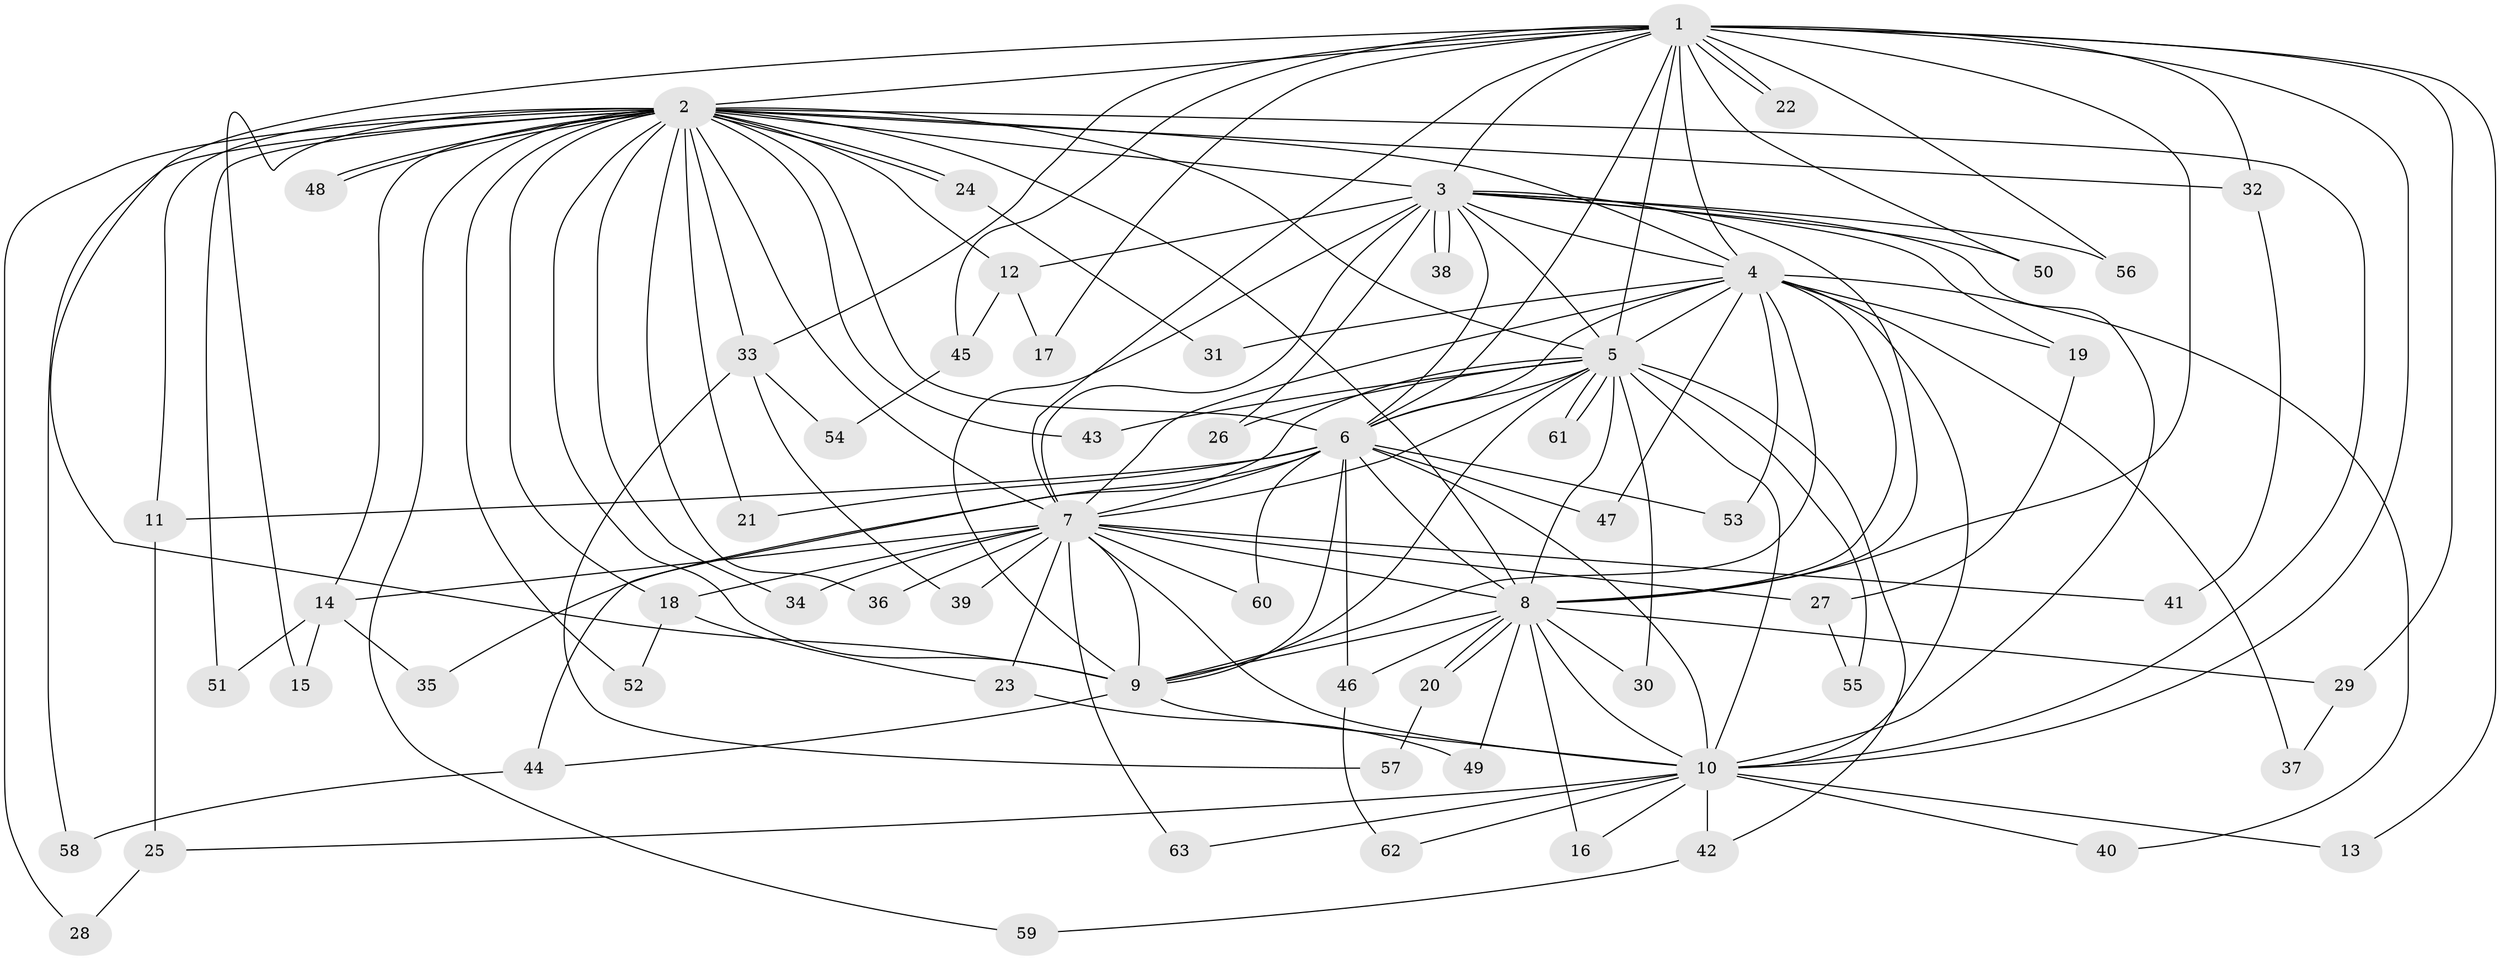 // Generated by graph-tools (version 1.1) at 2025/49/03/09/25 03:49:30]
// undirected, 63 vertices, 151 edges
graph export_dot {
graph [start="1"]
  node [color=gray90,style=filled];
  1;
  2;
  3;
  4;
  5;
  6;
  7;
  8;
  9;
  10;
  11;
  12;
  13;
  14;
  15;
  16;
  17;
  18;
  19;
  20;
  21;
  22;
  23;
  24;
  25;
  26;
  27;
  28;
  29;
  30;
  31;
  32;
  33;
  34;
  35;
  36;
  37;
  38;
  39;
  40;
  41;
  42;
  43;
  44;
  45;
  46;
  47;
  48;
  49;
  50;
  51;
  52;
  53;
  54;
  55;
  56;
  57;
  58;
  59;
  60;
  61;
  62;
  63;
  1 -- 2;
  1 -- 3;
  1 -- 4;
  1 -- 5;
  1 -- 6;
  1 -- 7;
  1 -- 8;
  1 -- 9;
  1 -- 10;
  1 -- 13;
  1 -- 17;
  1 -- 22;
  1 -- 22;
  1 -- 29;
  1 -- 32;
  1 -- 33;
  1 -- 45;
  1 -- 50;
  1 -- 56;
  2 -- 3;
  2 -- 4;
  2 -- 5;
  2 -- 6;
  2 -- 7;
  2 -- 8;
  2 -- 9;
  2 -- 10;
  2 -- 11;
  2 -- 12;
  2 -- 14;
  2 -- 15;
  2 -- 18;
  2 -- 21;
  2 -- 24;
  2 -- 24;
  2 -- 28;
  2 -- 32;
  2 -- 33;
  2 -- 34;
  2 -- 36;
  2 -- 43;
  2 -- 48;
  2 -- 48;
  2 -- 51;
  2 -- 52;
  2 -- 58;
  2 -- 59;
  3 -- 4;
  3 -- 5;
  3 -- 6;
  3 -- 7;
  3 -- 8;
  3 -- 9;
  3 -- 10;
  3 -- 12;
  3 -- 19;
  3 -- 26;
  3 -- 38;
  3 -- 38;
  3 -- 50;
  3 -- 56;
  4 -- 5;
  4 -- 6;
  4 -- 7;
  4 -- 8;
  4 -- 9;
  4 -- 10;
  4 -- 19;
  4 -- 31;
  4 -- 37;
  4 -- 40;
  4 -- 47;
  4 -- 53;
  5 -- 6;
  5 -- 7;
  5 -- 8;
  5 -- 9;
  5 -- 10;
  5 -- 26;
  5 -- 30;
  5 -- 42;
  5 -- 43;
  5 -- 44;
  5 -- 55;
  5 -- 61;
  5 -- 61;
  6 -- 7;
  6 -- 8;
  6 -- 9;
  6 -- 10;
  6 -- 11;
  6 -- 21;
  6 -- 35;
  6 -- 46;
  6 -- 47;
  6 -- 53;
  6 -- 60;
  7 -- 8;
  7 -- 9;
  7 -- 10;
  7 -- 14;
  7 -- 18;
  7 -- 23;
  7 -- 27;
  7 -- 34;
  7 -- 36;
  7 -- 39;
  7 -- 41;
  7 -- 60;
  7 -- 63;
  8 -- 9;
  8 -- 10;
  8 -- 16;
  8 -- 20;
  8 -- 20;
  8 -- 29;
  8 -- 30;
  8 -- 46;
  8 -- 49;
  9 -- 10;
  9 -- 44;
  10 -- 13;
  10 -- 16;
  10 -- 25;
  10 -- 40;
  10 -- 42;
  10 -- 62;
  10 -- 63;
  11 -- 25;
  12 -- 17;
  12 -- 45;
  14 -- 15;
  14 -- 35;
  14 -- 51;
  18 -- 23;
  18 -- 52;
  19 -- 27;
  20 -- 57;
  23 -- 49;
  24 -- 31;
  25 -- 28;
  27 -- 55;
  29 -- 37;
  32 -- 41;
  33 -- 39;
  33 -- 54;
  33 -- 57;
  42 -- 59;
  44 -- 58;
  45 -- 54;
  46 -- 62;
}
